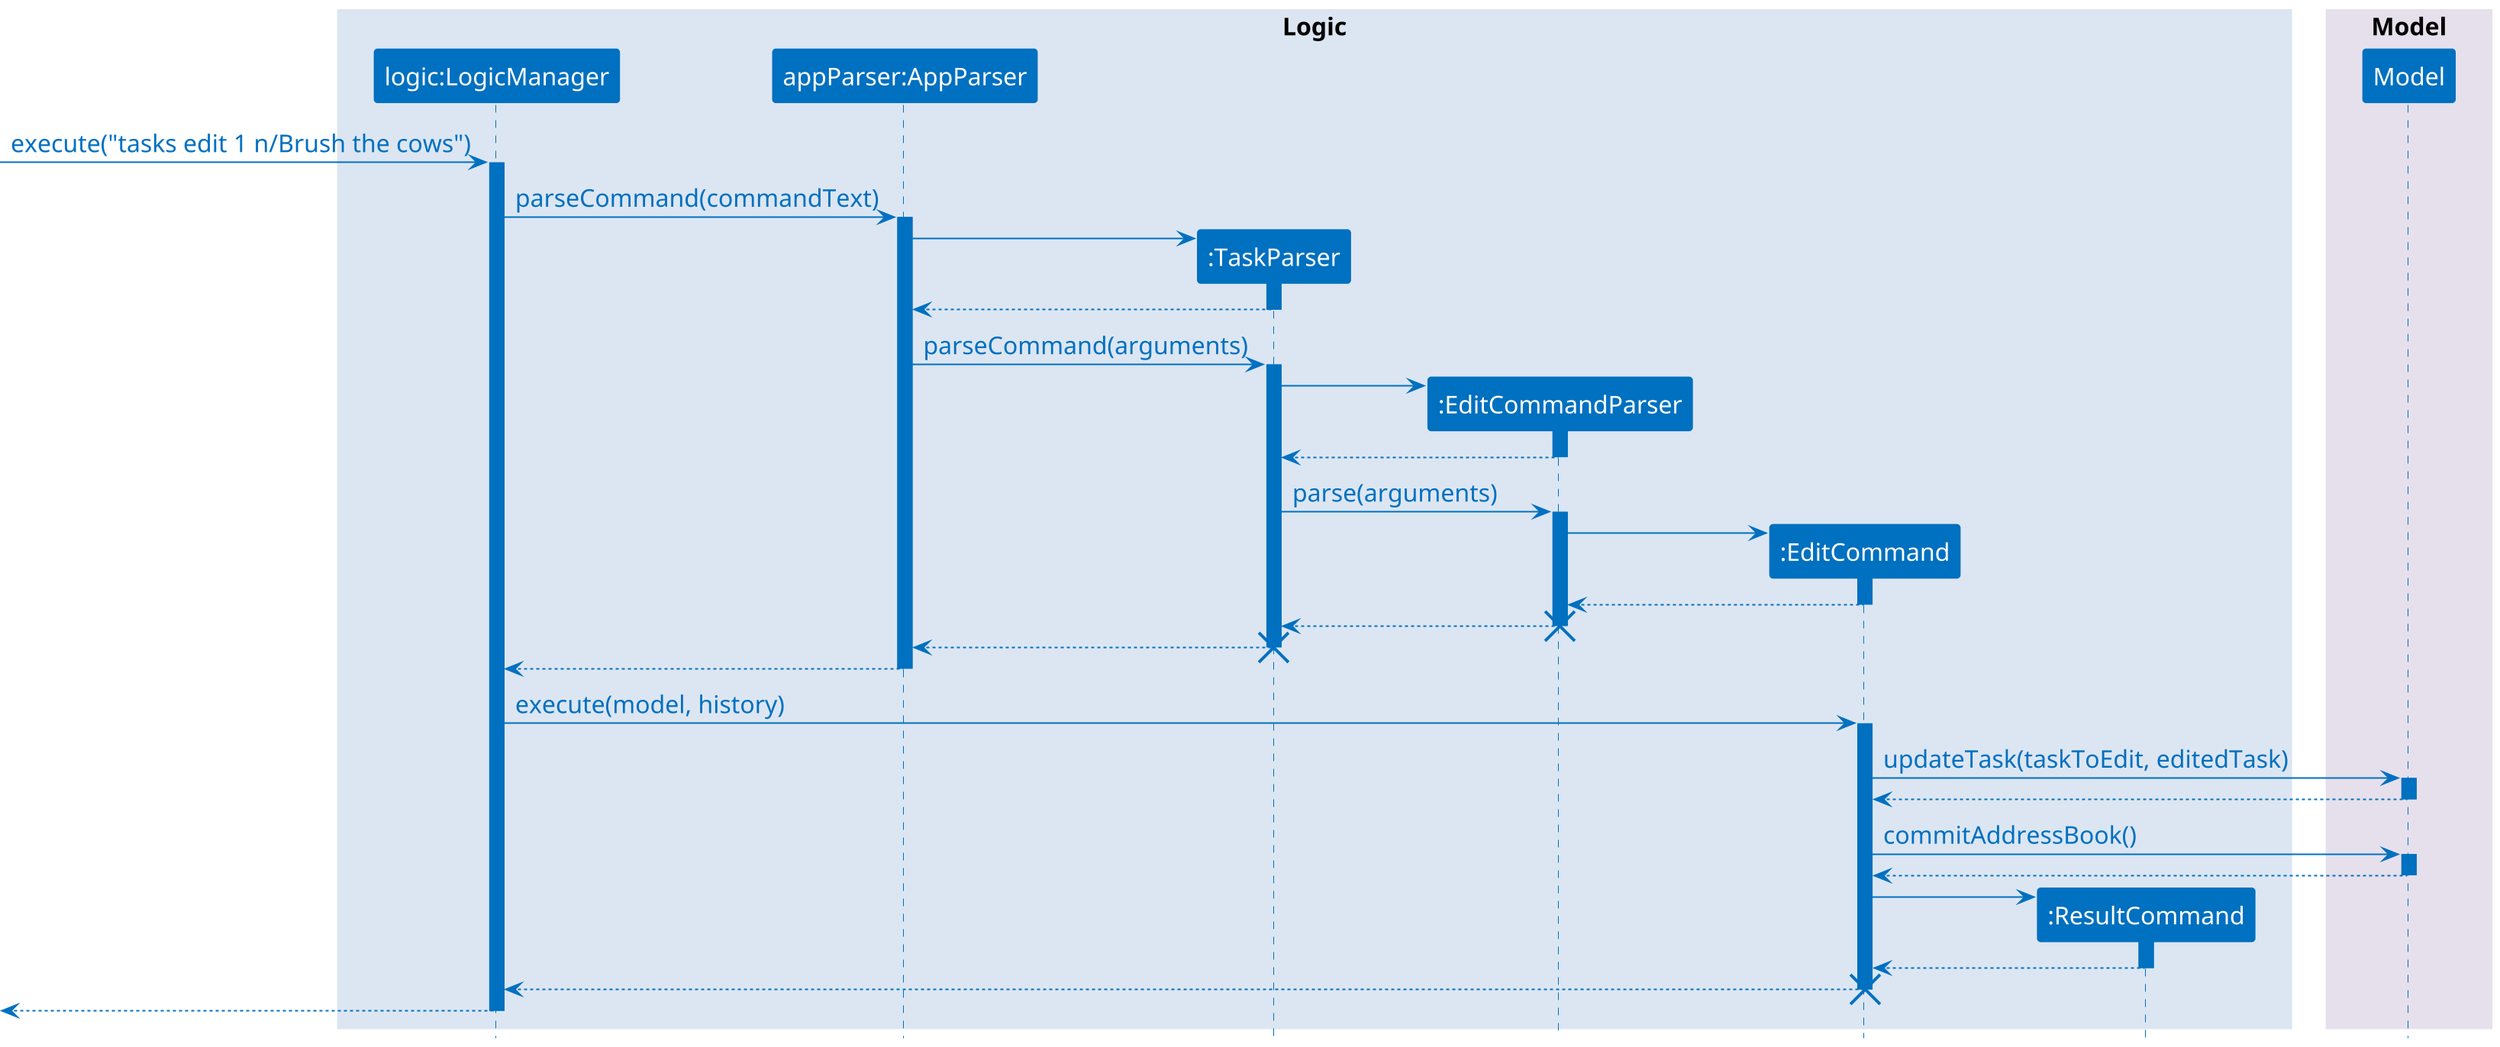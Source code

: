 @startuml
scale 2
skinparam defaultFontName Calibri
skinparam defaultFontSize 16
skinparam BoxPadding 10
skinparam ParticipantPadding 20
skinparam shadowing false
skinparam sequence {
    BoxBorderColor transparent
    BoxFontSize 20
    ParticipantBorderColor #0070C0
    ParticipantBackgroundColor #0070C0
    ParticipantFontColor #FFFFFF
    LifeLineBorderColor #0070C0
    LifeLineBackgroundColor #0070C0
    ArrowColor #0070C0
    ArrowBorderColor #0070C0
    ArrowFontColor #0070C0
}

autoactivate on
hide footbox

box "Logic" #DCE6F2
    participant logicManager as "logic:LogicManager"
    participant appParser as "appParser:AppParser"
    participant taskParser as ":TaskParser"
    participant editCommandParser as ":EditCommandParser"
    participant editCommand as ":EditCommand"
    participant commandResult as ":ResultCommand"
end box
box "Model" #E6E0EC
    participant model as "Model"
end box

[-> logicManager: execute("tasks edit 1 n/Brush the cows")

logicManager -> appParser: parseCommand(commandText)

create taskParser
appParser -> taskParser
taskParser --> appParser

appParser -> taskParser: parseCommand(arguments)

create editCommandParser
taskParser -> editCommandParser
editCommandParser --> taskParser

taskParser -> editCommandParser: parse(arguments)

create editCommand
editCommandParser -> editCommand
editCommand --> editCommandParser

editCommandParser --> taskParser

destroy editCommandParser

taskParser --> appParser

destroy taskParser

appParser --> logicManager

logicManager -> editCommand: execute(model, history)

editCommand -> model: updateTask(taskToEdit, editedTask)
model --> editCommand

editCommand -> model: commitAddressBook()
model --> editCommand

create commandResult
editCommand -> commandResult
commandResult --> editCommand

editCommand --> logicManager
destroy editCommand

logicManager -->[
@enduml
